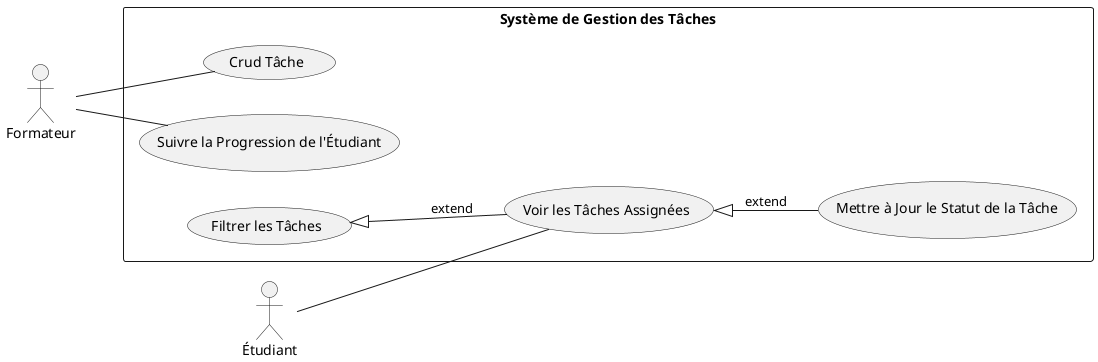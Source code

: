 @startuml
left to right direction

actor "Formateur" as fc
actor "Étudiant" as st

rectangle "Système de Gestion des Tâches" {
  usecase "Crud Tâche" as UC1
  usecase "Voir les Tâches Assignées" as UC2
  usecase "Mettre à Jour le Statut de la Tâche" as UC3
  usecase "Suivre la Progression de l'Étudiant" as UC4
  usecase "Filtrer les Tâches" as UC5
}

fc -- UC1 
st -- UC2 
' st -- UC5 
fc -- UC4 

UC5 <|-- UC2 : "extend"
UC2 <|-- UC3 : "extend"

@enduml
